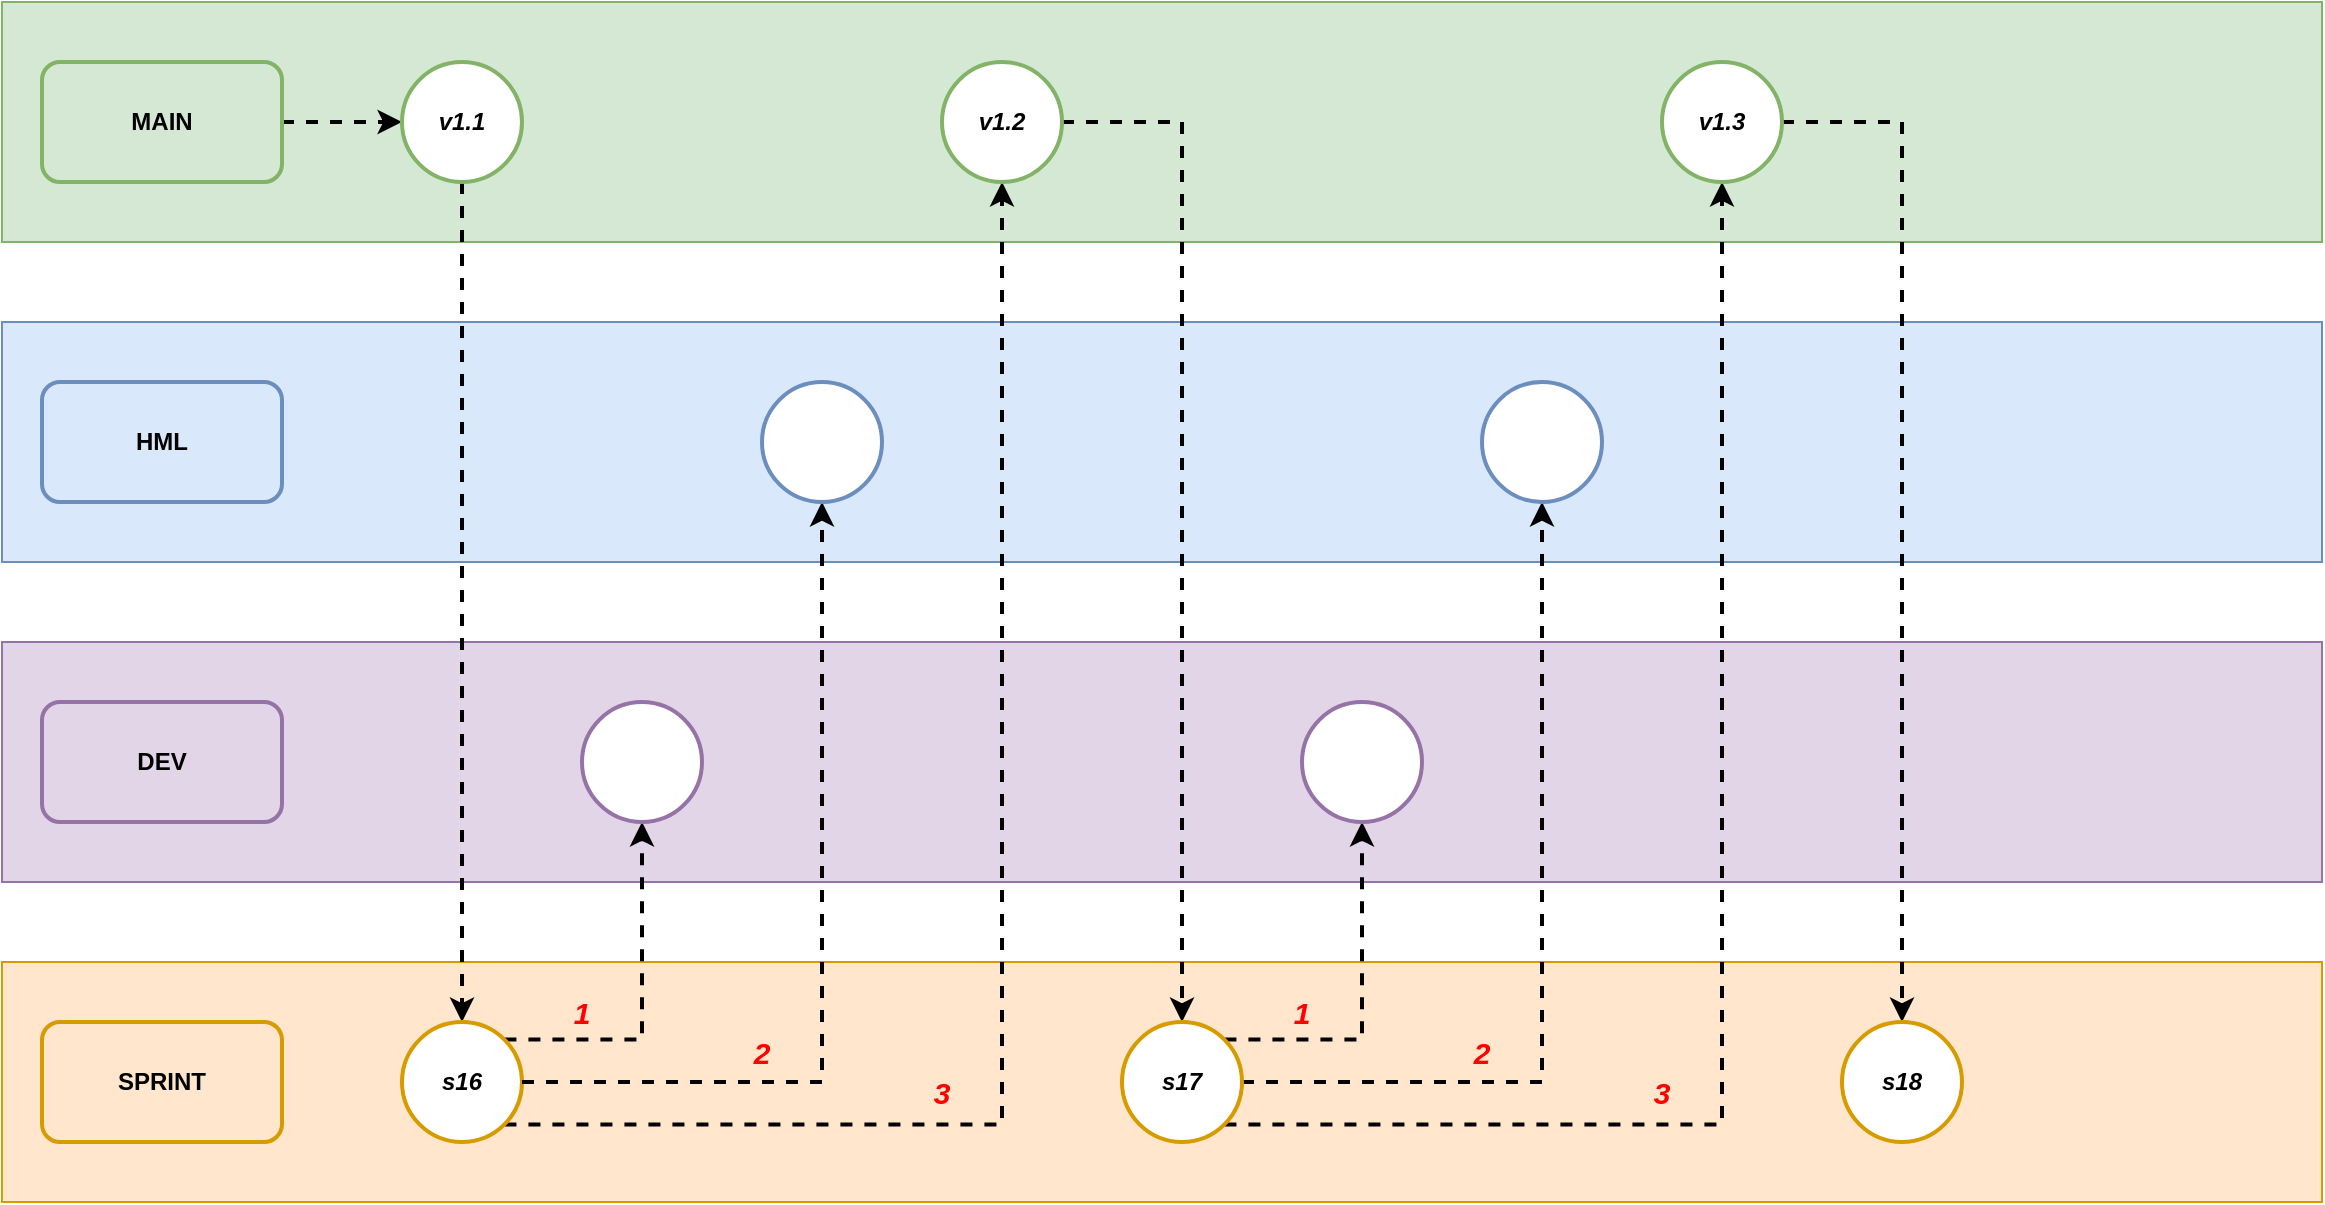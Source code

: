 <mxfile version="17.2.3" type="github">
  <diagram id="yuMjDYG6piG0xqsREV_x" name="GitFlow GB-PGI">
    <mxGraphModel dx="2022" dy="750" grid="1" gridSize="10" guides="1" tooltips="1" connect="1" arrows="1" fold="1" page="1" pageScale="1" pageWidth="827" pageHeight="1169" math="0" shadow="0">
      <root>
        <mxCell id="0" />
        <mxCell id="1" parent="0" />
        <mxCell id="OGek03VZuu6lh82kYxaj-23" value="" style="rounded=0;whiteSpace=wrap;html=1;strokeWidth=1;fillColor=#e1d5e7;strokeColor=#9673a6;" parent="1" vertex="1">
          <mxGeometry x="40" y="360" width="1160" height="120" as="geometry" />
        </mxCell>
        <mxCell id="OGek03VZuu6lh82kYxaj-20" value="" style="rounded=0;whiteSpace=wrap;html=1;strokeWidth=1;fillColor=#d5e8d4;strokeColor=#82b366;" parent="1" vertex="1">
          <mxGeometry x="40" y="40" width="1160" height="120" as="geometry" />
        </mxCell>
        <mxCell id="OGek03VZuu6lh82kYxaj-28" style="edgeStyle=orthogonalEdgeStyle;rounded=0;orthogonalLoop=1;jettySize=auto;html=1;entryX=0;entryY=0.5;entryDx=0;entryDy=0;strokeWidth=2;dashed=1;" parent="1" source="OGek03VZuu6lh82kYxaj-1" target="OGek03VZuu6lh82kYxaj-27" edge="1">
          <mxGeometry relative="1" as="geometry" />
        </mxCell>
        <mxCell id="OGek03VZuu6lh82kYxaj-1" value="MAIN" style="rounded=1;whiteSpace=wrap;html=1;fillColor=#d5e8d4;strokeColor=#82b366;fontStyle=1;strokeWidth=2;" parent="1" vertex="1">
          <mxGeometry x="60" y="70" width="120" height="60" as="geometry" />
        </mxCell>
        <mxCell id="OGek03VZuu6lh82kYxaj-21" value="" style="rounded=0;whiteSpace=wrap;html=1;strokeWidth=1;fillColor=#dae8fc;strokeColor=#6c8ebf;" parent="1" vertex="1">
          <mxGeometry x="40" y="200" width="1160" height="120" as="geometry" />
        </mxCell>
        <mxCell id="OGek03VZuu6lh82kYxaj-22" value="HML" style="rounded=1;whiteSpace=wrap;html=1;fillColor=#dae8fc;strokeColor=#6c8ebf;fontStyle=1;strokeWidth=2;" parent="1" vertex="1">
          <mxGeometry x="60" y="230" width="120" height="60" as="geometry" />
        </mxCell>
        <mxCell id="OGek03VZuu6lh82kYxaj-24" value="DEV" style="rounded=1;whiteSpace=wrap;html=1;fillColor=#e1d5e7;strokeColor=#9673a6;fontStyle=1;strokeWidth=2;" parent="1" vertex="1">
          <mxGeometry x="60" y="390" width="120" height="60" as="geometry" />
        </mxCell>
        <mxCell id="OGek03VZuu6lh82kYxaj-25" value="" style="rounded=0;whiteSpace=wrap;html=1;strokeWidth=1;fillColor=#ffe6cc;strokeColor=#d79b00;" parent="1" vertex="1">
          <mxGeometry x="40" y="520" width="1160" height="120" as="geometry" />
        </mxCell>
        <mxCell id="OGek03VZuu6lh82kYxaj-26" value="SPRINT" style="rounded=1;whiteSpace=wrap;html=1;fillColor=#ffe6cc;strokeColor=#d79b00;fontStyle=1;strokeWidth=2;" parent="1" vertex="1">
          <mxGeometry x="60" y="550" width="120" height="60" as="geometry" />
        </mxCell>
        <mxCell id="OGek03VZuu6lh82kYxaj-40" style="edgeStyle=orthogonalEdgeStyle;rounded=0;orthogonalLoop=1;jettySize=auto;html=1;entryX=0.5;entryY=0;entryDx=0;entryDy=0;dashed=1;strokeWidth=2;" parent="1" source="OGek03VZuu6lh82kYxaj-27" target="OGek03VZuu6lh82kYxaj-29" edge="1">
          <mxGeometry relative="1" as="geometry" />
        </mxCell>
        <mxCell id="OGek03VZuu6lh82kYxaj-27" value="v1.1" style="ellipse;whiteSpace=wrap;html=1;aspect=fixed;strokeWidth=2;fillColor=#FFFFFF;fontStyle=3;strokeColor=#82b366;" parent="1" vertex="1">
          <mxGeometry x="240" y="70" width="60" height="60" as="geometry" />
        </mxCell>
        <mxCell id="OGek03VZuu6lh82kYxaj-32" style="edgeStyle=orthogonalEdgeStyle;rounded=0;orthogonalLoop=1;jettySize=auto;html=1;entryX=0.5;entryY=1;entryDx=0;entryDy=0;dashed=1;strokeWidth=2;exitX=1;exitY=0;exitDx=0;exitDy=0;" parent="1" source="OGek03VZuu6lh82kYxaj-29" target="OGek03VZuu6lh82kYxaj-31" edge="1">
          <mxGeometry relative="1" as="geometry" />
        </mxCell>
        <mxCell id="OGek03VZuu6lh82kYxaj-44" style="edgeStyle=orthogonalEdgeStyle;rounded=0;orthogonalLoop=1;jettySize=auto;html=1;entryX=0.5;entryY=1;entryDx=0;entryDy=0;dashed=1;strokeWidth=2;exitX=1;exitY=1;exitDx=0;exitDy=0;" parent="1" source="OGek03VZuu6lh82kYxaj-29" target="OGek03VZuu6lh82kYxaj-42" edge="1">
          <mxGeometry relative="1" as="geometry" />
        </mxCell>
        <mxCell id="OGek03VZuu6lh82kYxaj-29" value="&lt;b&gt;&lt;i&gt;s16&lt;/i&gt;&lt;/b&gt;" style="ellipse;whiteSpace=wrap;html=1;aspect=fixed;strokeWidth=2;fillColor=#FFFFFF;strokeColor=#d79b00;" parent="1" vertex="1">
          <mxGeometry x="240" y="550" width="60" height="60" as="geometry" />
        </mxCell>
        <mxCell id="OGek03VZuu6lh82kYxaj-39" style="edgeStyle=orthogonalEdgeStyle;rounded=0;orthogonalLoop=1;jettySize=auto;html=1;entryX=0.5;entryY=1;entryDx=0;entryDy=0;dashed=1;strokeWidth=2;exitX=1;exitY=0.5;exitDx=0;exitDy=0;" parent="1" source="OGek03VZuu6lh82kYxaj-29" target="OGek03VZuu6lh82kYxaj-36" edge="1">
          <mxGeometry relative="1" as="geometry" />
        </mxCell>
        <mxCell id="OGek03VZuu6lh82kYxaj-31" value="" style="ellipse;whiteSpace=wrap;html=1;aspect=fixed;strokeWidth=2;fillColor=#FFFFFF;strokeColor=#9673a6;" parent="1" vertex="1">
          <mxGeometry x="330" y="390" width="60" height="60" as="geometry" />
        </mxCell>
        <mxCell id="OGek03VZuu6lh82kYxaj-36" value="" style="ellipse;whiteSpace=wrap;html=1;aspect=fixed;strokeWidth=2;fillColor=#FFFFFF;strokeColor=#6c8ebf;gradientColor=none;" parent="1" vertex="1">
          <mxGeometry x="420" y="230" width="60" height="60" as="geometry" />
        </mxCell>
        <mxCell id="OGek03VZuu6lh82kYxaj-48" style="edgeStyle=orthogonalEdgeStyle;rounded=0;orthogonalLoop=1;jettySize=auto;html=1;entryX=0.5;entryY=0;entryDx=0;entryDy=0;dashed=1;strokeWidth=2;" parent="1" source="OGek03VZuu6lh82kYxaj-42" target="OGek03VZuu6lh82kYxaj-46" edge="1">
          <mxGeometry relative="1" as="geometry" />
        </mxCell>
        <mxCell id="OGek03VZuu6lh82kYxaj-42" value="v1.2" style="ellipse;whiteSpace=wrap;html=1;aspect=fixed;strokeWidth=2;fillColor=#FFFFFF;fontStyle=3;strokeColor=#82b366;" parent="1" vertex="1">
          <mxGeometry x="510" y="70" width="60" height="60" as="geometry" />
        </mxCell>
        <mxCell id="OGek03VZuu6lh82kYxaj-57" style="edgeStyle=orthogonalEdgeStyle;rounded=0;orthogonalLoop=1;jettySize=auto;html=1;entryX=0.5;entryY=1;entryDx=0;entryDy=0;dashed=1;strokeWidth=2;exitX=1;exitY=0;exitDx=0;exitDy=0;" parent="1" source="OGek03VZuu6lh82kYxaj-46" target="OGek03VZuu6lh82kYxaj-50" edge="1">
          <mxGeometry relative="1" as="geometry" />
        </mxCell>
        <mxCell id="OGek03VZuu6lh82kYxaj-58" style="edgeStyle=orthogonalEdgeStyle;rounded=0;orthogonalLoop=1;jettySize=auto;html=1;entryX=0.5;entryY=1;entryDx=0;entryDy=0;dashed=1;strokeWidth=2;" parent="1" source="OGek03VZuu6lh82kYxaj-46" target="OGek03VZuu6lh82kYxaj-54" edge="1">
          <mxGeometry relative="1" as="geometry" />
        </mxCell>
        <mxCell id="OGek03VZuu6lh82kYxaj-62" style="edgeStyle=orthogonalEdgeStyle;rounded=0;orthogonalLoop=1;jettySize=auto;html=1;entryX=0.5;entryY=1;entryDx=0;entryDy=0;dashed=1;strokeWidth=2;exitX=1;exitY=1;exitDx=0;exitDy=0;" parent="1" source="OGek03VZuu6lh82kYxaj-46" target="OGek03VZuu6lh82kYxaj-60" edge="1">
          <mxGeometry relative="1" as="geometry" />
        </mxCell>
        <mxCell id="OGek03VZuu6lh82kYxaj-46" value="&lt;b&gt;&lt;i&gt;s17&lt;/i&gt;&lt;/b&gt;" style="ellipse;whiteSpace=wrap;html=1;aspect=fixed;strokeWidth=2;fillColor=#FFFFFF;strokeColor=#d79b00;" parent="1" vertex="1">
          <mxGeometry x="600" y="550" width="60" height="60" as="geometry" />
        </mxCell>
        <mxCell id="OGek03VZuu6lh82kYxaj-50" value="" style="ellipse;whiteSpace=wrap;html=1;aspect=fixed;strokeWidth=2;fillColor=#FFFFFF;strokeColor=#9673a6;" parent="1" vertex="1">
          <mxGeometry x="690" y="390" width="60" height="60" as="geometry" />
        </mxCell>
        <mxCell id="OGek03VZuu6lh82kYxaj-54" value="" style="ellipse;whiteSpace=wrap;html=1;aspect=fixed;strokeWidth=2;fillColor=#FFFFFF;strokeColor=#6c8ebf;gradientColor=none;" parent="1" vertex="1">
          <mxGeometry x="780" y="230" width="60" height="60" as="geometry" />
        </mxCell>
        <mxCell id="OGek03VZuu6lh82kYxaj-66" style="edgeStyle=orthogonalEdgeStyle;rounded=0;orthogonalLoop=1;jettySize=auto;html=1;entryX=0.5;entryY=0;entryDx=0;entryDy=0;dashed=1;strokeWidth=2;" parent="1" source="OGek03VZuu6lh82kYxaj-60" target="OGek03VZuu6lh82kYxaj-64" edge="1">
          <mxGeometry relative="1" as="geometry" />
        </mxCell>
        <mxCell id="OGek03VZuu6lh82kYxaj-60" value="v1.3" style="ellipse;whiteSpace=wrap;html=1;aspect=fixed;strokeWidth=2;fillColor=#FFFFFF;fontStyle=3;strokeColor=#82b366;" parent="1" vertex="1">
          <mxGeometry x="870" y="70" width="60" height="60" as="geometry" />
        </mxCell>
        <mxCell id="OGek03VZuu6lh82kYxaj-64" value="&lt;b&gt;&lt;i&gt;s18&lt;/i&gt;&lt;/b&gt;" style="ellipse;whiteSpace=wrap;html=1;aspect=fixed;strokeWidth=2;fillColor=#FFFFFF;strokeColor=#d79b00;" parent="1" vertex="1">
          <mxGeometry x="960" y="550" width="60" height="60" as="geometry" />
        </mxCell>
        <mxCell id="OGek03VZuu6lh82kYxaj-67" value="1" style="text;html=1;strokeColor=none;fillColor=none;align=center;verticalAlign=middle;whiteSpace=wrap;rounded=0;fontStyle=3;fontColor=#FF0000;fontSize=15;" parent="1" vertex="1">
          <mxGeometry x="300" y="530" width="60" height="30" as="geometry" />
        </mxCell>
        <mxCell id="OGek03VZuu6lh82kYxaj-68" value="2" style="text;html=1;strokeColor=none;fillColor=none;align=center;verticalAlign=middle;whiteSpace=wrap;rounded=0;fontStyle=3;fontColor=#FF0000;fontSize=15;" parent="1" vertex="1">
          <mxGeometry x="390" y="550" width="60" height="30" as="geometry" />
        </mxCell>
        <mxCell id="OGek03VZuu6lh82kYxaj-69" value="3" style="text;html=1;strokeColor=none;fillColor=none;align=center;verticalAlign=middle;whiteSpace=wrap;rounded=0;fontStyle=3;fontColor=#FF0000;fontSize=15;" parent="1" vertex="1">
          <mxGeometry x="480" y="570" width="60" height="30" as="geometry" />
        </mxCell>
        <mxCell id="OGek03VZuu6lh82kYxaj-70" value="3" style="text;html=1;strokeColor=none;fillColor=none;align=center;verticalAlign=middle;whiteSpace=wrap;rounded=0;fontStyle=3;fontColor=#FF0000;fontSize=15;" parent="1" vertex="1">
          <mxGeometry x="840" y="570" width="60" height="30" as="geometry" />
        </mxCell>
        <mxCell id="OGek03VZuu6lh82kYxaj-71" value="2" style="text;html=1;strokeColor=none;fillColor=none;align=center;verticalAlign=middle;whiteSpace=wrap;rounded=0;fontStyle=3;fontColor=#FF0000;fontSize=15;" parent="1" vertex="1">
          <mxGeometry x="750" y="550" width="60" height="30" as="geometry" />
        </mxCell>
        <mxCell id="OGek03VZuu6lh82kYxaj-72" value="1" style="text;html=1;strokeColor=none;fillColor=none;align=center;verticalAlign=middle;whiteSpace=wrap;rounded=0;fontStyle=3;fontColor=#FF0000;fontSize=15;" parent="1" vertex="1">
          <mxGeometry x="660" y="530" width="60" height="30" as="geometry" />
        </mxCell>
      </root>
    </mxGraphModel>
  </diagram>
</mxfile>
